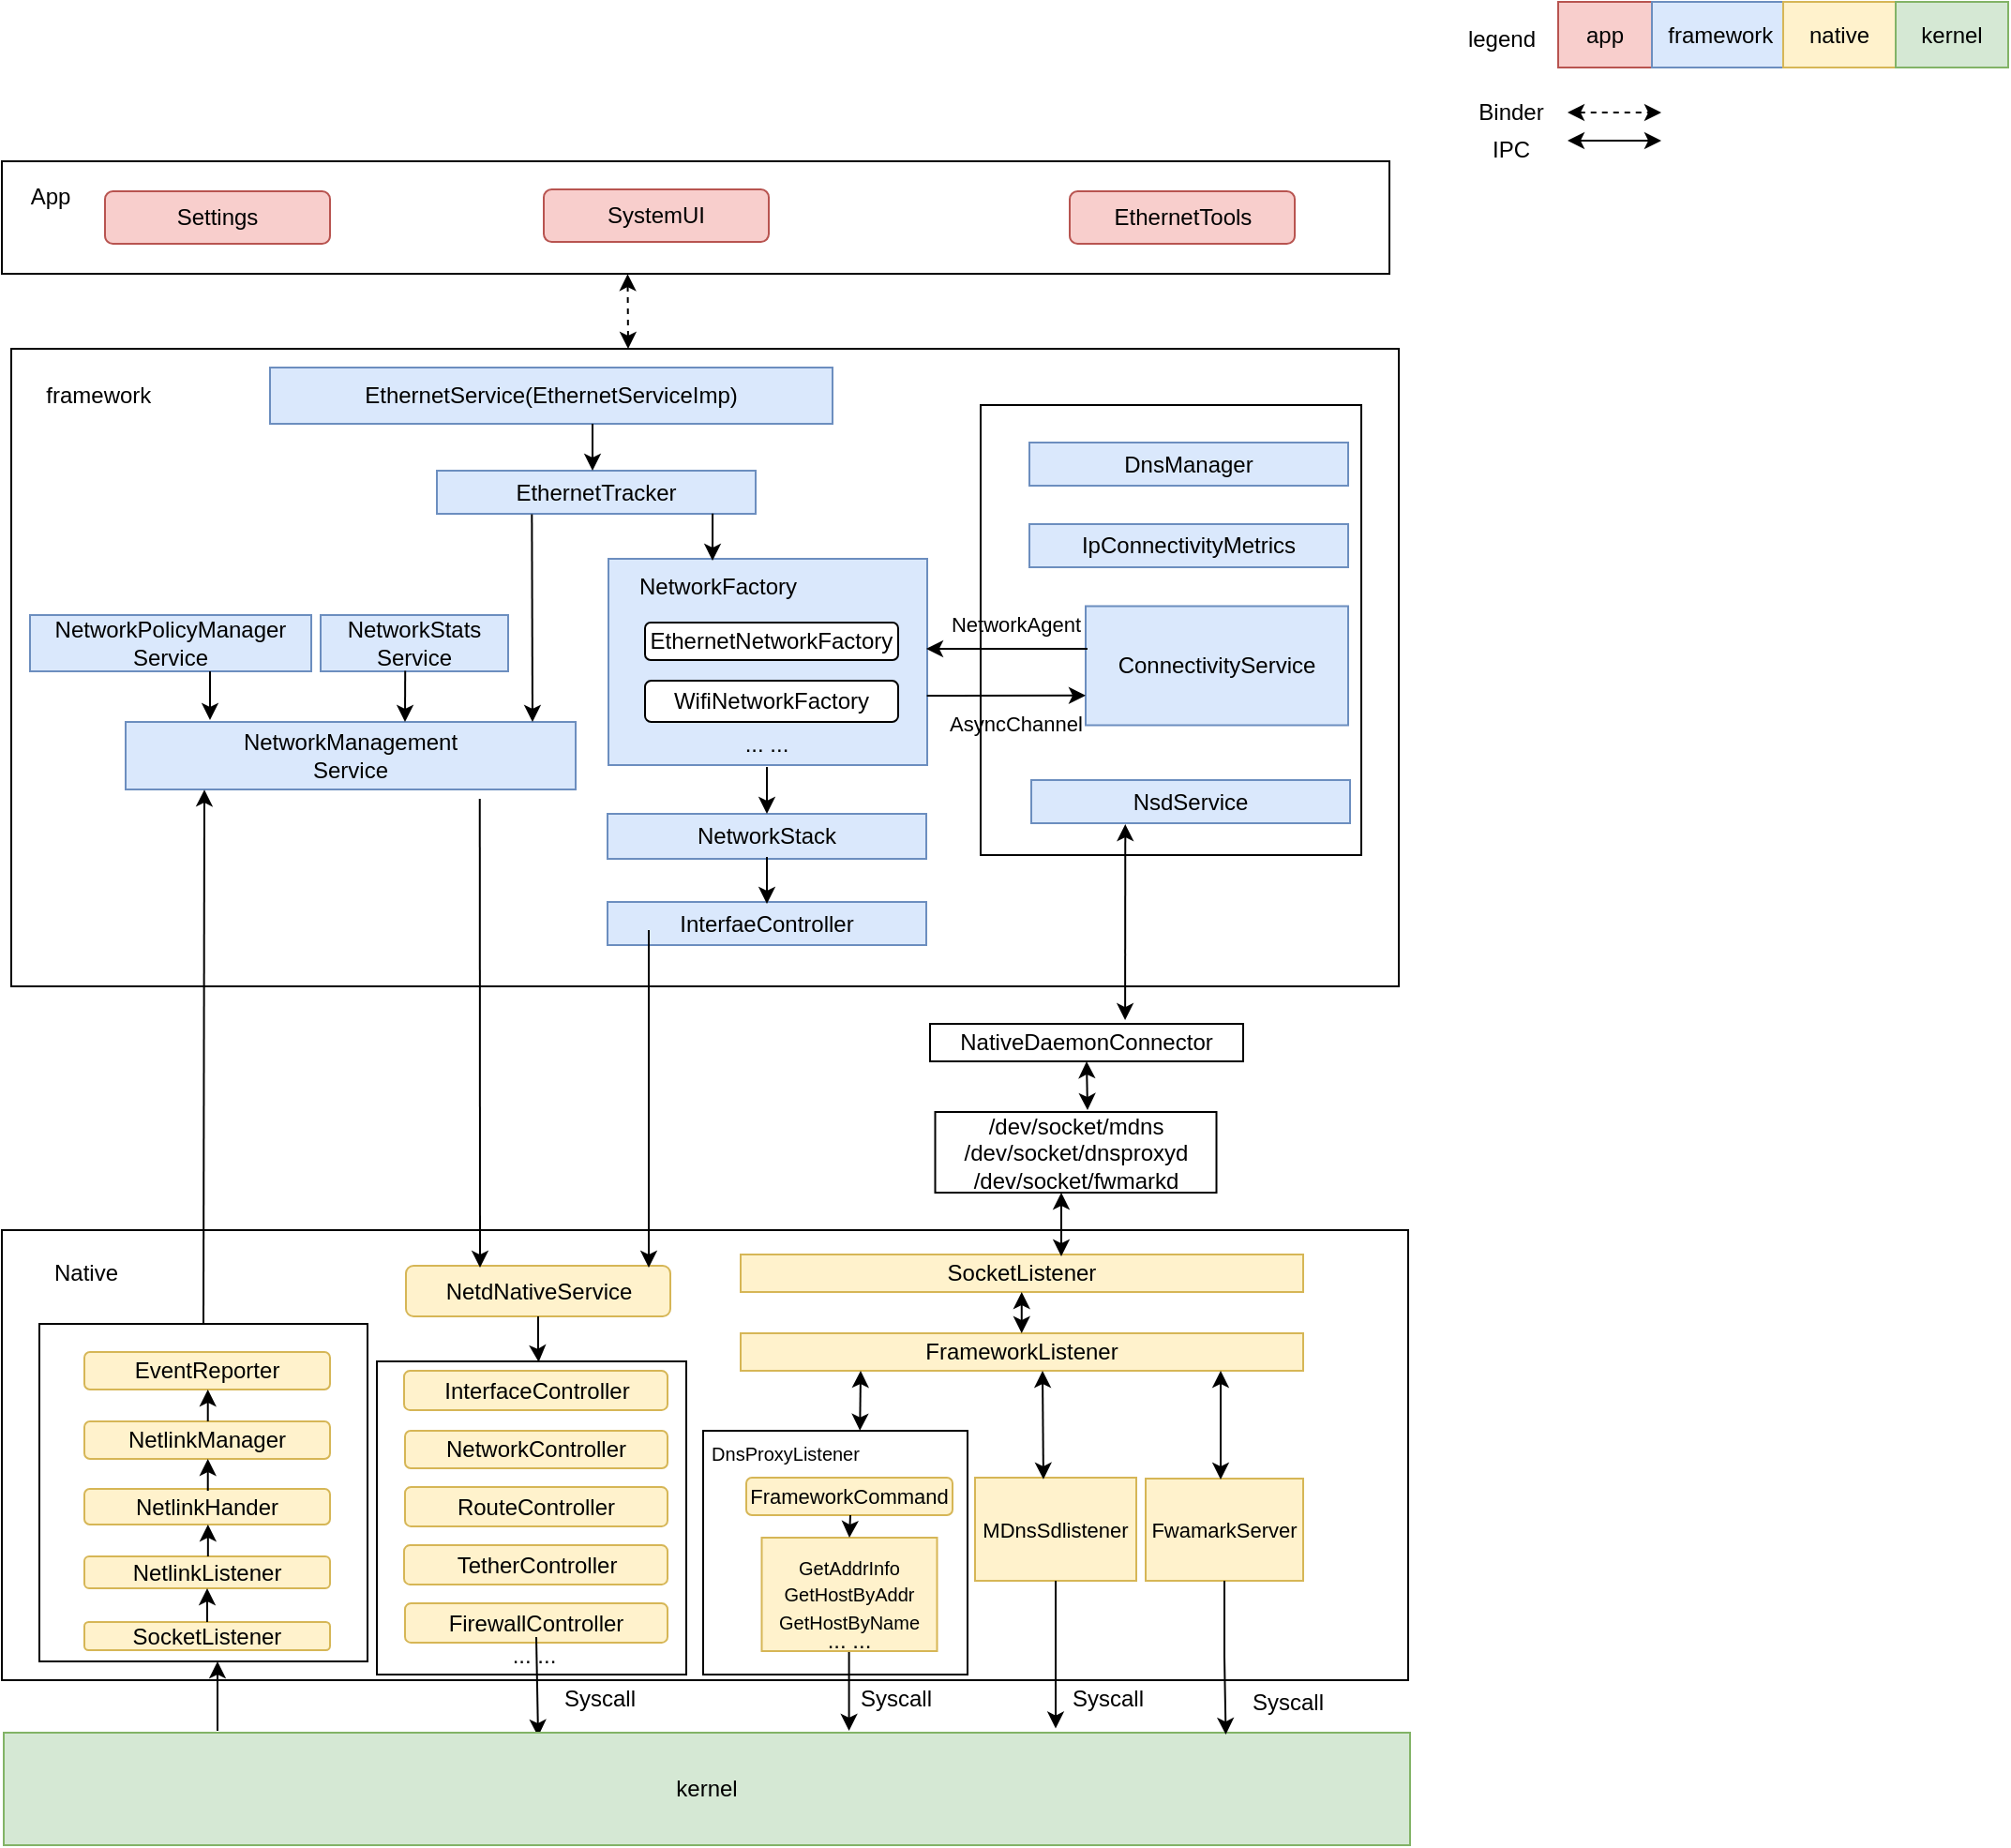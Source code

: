 <mxfile version="24.5.2" type="github">
  <diagram name="Page-1" id="ypFpSjnY-nM-vC0Ch0rk">
    <mxGraphModel dx="2029" dy="1083" grid="1" gridSize="10" guides="1" tooltips="1" connect="1" arrows="1" fold="1" page="1" pageScale="1" pageWidth="850" pageHeight="1100" math="0" shadow="0">
      <root>
        <mxCell id="0" />
        <mxCell id="1" parent="0" />
        <mxCell id="rQHS-cNuqRbLnr64Dw13-1" value="EthernetService(EthernetServiceImp)" style="rounded=0;whiteSpace=wrap;html=1;fillStyle=auto;fillColor=#dae8fc;strokeColor=#6c8ebf;" vertex="1" parent="1">
          <mxGeometry x="673" y="230" width="300" height="30" as="geometry" />
        </mxCell>
        <mxCell id="rQHS-cNuqRbLnr64Dw13-2" value="EthernetTracker" style="rounded=0;whiteSpace=wrap;html=1;fillStyle=auto;fillColor=#dae8fc;strokeColor=#6c8ebf;" vertex="1" parent="1">
          <mxGeometry x="762" y="285" width="170" height="23" as="geometry" />
        </mxCell>
        <mxCell id="rQHS-cNuqRbLnr64Dw13-3" value="NetworkPolicyManager&lt;div&gt;Service&lt;/div&gt;" style="rounded=0;whiteSpace=wrap;html=1;fillStyle=auto;fillColor=#dae8fc;strokeColor=#6c8ebf;" vertex="1" parent="1">
          <mxGeometry x="545" y="362" width="150" height="30" as="geometry" />
        </mxCell>
        <mxCell id="rQHS-cNuqRbLnr64Dw13-4" value="NetworkStats&lt;div&gt;Service&lt;/div&gt;" style="rounded=0;whiteSpace=wrap;html=1;fillStyle=auto;fillColor=#dae8fc;strokeColor=#6c8ebf;" vertex="1" parent="1">
          <mxGeometry x="700" y="362" width="100" height="30" as="geometry" />
        </mxCell>
        <mxCell id="rQHS-cNuqRbLnr64Dw13-5" value="NetworkManagement&lt;div&gt;Service&lt;/div&gt;" style="rounded=0;whiteSpace=wrap;html=1;fillStyle=auto;fillColor=#dae8fc;strokeColor=#6c8ebf;" vertex="1" parent="1">
          <mxGeometry x="596" y="419" width="240" height="36" as="geometry" />
        </mxCell>
        <mxCell id="rQHS-cNuqRbLnr64Dw13-6" value="" style="rounded=0;whiteSpace=wrap;html=1;fillStyle=auto;fillColor=#dae8fc;strokeColor=#6c8ebf;" vertex="1" parent="1">
          <mxGeometry x="853.5" y="332" width="170" height="110" as="geometry" />
        </mxCell>
        <mxCell id="rQHS-cNuqRbLnr64Dw13-7" value="EthernetNetworkFactory" style="rounded=1;whiteSpace=wrap;html=1;" vertex="1" parent="1">
          <mxGeometry x="873" y="366" width="135" height="20" as="geometry" />
        </mxCell>
        <mxCell id="rQHS-cNuqRbLnr64Dw13-8" value="WifiNetworkFactory" style="rounded=1;whiteSpace=wrap;html=1;" vertex="1" parent="1">
          <mxGeometry x="873" y="397" width="135" height="22" as="geometry" />
        </mxCell>
        <mxCell id="rQHS-cNuqRbLnr64Dw13-10" value="NetworkFactory" style="text;html=1;align=center;verticalAlign=middle;whiteSpace=wrap;rounded=0;" vertex="1" parent="1">
          <mxGeometry x="882" y="332" width="60" height="30" as="geometry" />
        </mxCell>
        <mxCell id="rQHS-cNuqRbLnr64Dw13-12" value="NetworkStack" style="rounded=0;whiteSpace=wrap;html=1;fillStyle=auto;fillColor=#dae8fc;strokeColor=#6c8ebf;" vertex="1" parent="1">
          <mxGeometry x="853" y="468" width="170" height="24" as="geometry" />
        </mxCell>
        <mxCell id="rQHS-cNuqRbLnr64Dw13-13" value="InterfaeController" style="rounded=0;whiteSpace=wrap;html=1;fillStyle=auto;fillColor=#dae8fc;strokeColor=#6c8ebf;" vertex="1" parent="1">
          <mxGeometry x="853" y="515" width="170" height="23" as="geometry" />
        </mxCell>
        <mxCell id="rQHS-cNuqRbLnr64Dw13-14" value="... ..." style="text;html=1;align=center;verticalAlign=middle;whiteSpace=wrap;rounded=0;" vertex="1" parent="1">
          <mxGeometry x="908" y="421" width="60" height="20" as="geometry" />
        </mxCell>
        <mxCell id="rQHS-cNuqRbLnr64Dw13-16" value="" style="rounded=0;whiteSpace=wrap;html=1;" vertex="1" parent="1">
          <mxGeometry x="1052" y="250" width="203" height="240" as="geometry" />
        </mxCell>
        <mxCell id="rQHS-cNuqRbLnr64Dw13-17" value="DnsManager" style="rounded=0;whiteSpace=wrap;html=1;fillStyle=auto;fillColor=#dae8fc;strokeColor=#6c8ebf;" vertex="1" parent="1">
          <mxGeometry x="1078" y="270" width="170" height="23" as="geometry" />
        </mxCell>
        <mxCell id="rQHS-cNuqRbLnr64Dw13-18" value="IpConnectivityMetrics" style="rounded=0;whiteSpace=wrap;html=1;fillStyle=auto;fillColor=#dae8fc;strokeColor=#6c8ebf;" vertex="1" parent="1">
          <mxGeometry x="1078" y="313.5" width="170" height="23" as="geometry" />
        </mxCell>
        <mxCell id="rQHS-cNuqRbLnr64Dw13-19" value="NsdService" style="rounded=0;whiteSpace=wrap;html=1;fillStyle=auto;fillColor=#dae8fc;strokeColor=#6c8ebf;" vertex="1" parent="1">
          <mxGeometry x="1079" y="450" width="170" height="23" as="geometry" />
        </mxCell>
        <mxCell id="rQHS-cNuqRbLnr64Dw13-20" value="ConnectivityService" style="rounded=0;whiteSpace=wrap;html=1;fillStyle=auto;fillColor=#dae8fc;strokeColor=#6c8ebf;" vertex="1" parent="1">
          <mxGeometry x="1108" y="357.25" width="140" height="63.5" as="geometry" />
        </mxCell>
        <mxCell id="rQHS-cNuqRbLnr64Dw13-24" value="" style="verticalLabelPosition=bottom;verticalAlign=top;html=1;shape=mxgraph.basic.rect;fillColor2=none;strokeWidth=1;size=20;indent=5;fillColor=none;" vertex="1" parent="1">
          <mxGeometry x="535" y="220" width="740" height="340" as="geometry" />
        </mxCell>
        <mxCell id="rQHS-cNuqRbLnr64Dw13-25" value="legend" style="text;html=1;align=center;verticalAlign=middle;whiteSpace=wrap;rounded=0;" vertex="1" parent="1">
          <mxGeometry x="1300" y="40" width="60" height="30" as="geometry" />
        </mxCell>
        <mxCell id="rQHS-cNuqRbLnr64Dw13-26" value="" style="endArrow=classic;startArrow=classic;html=1;rounded=0;" edge="1" parent="1">
          <mxGeometry width="50" height="50" relative="1" as="geometry">
            <mxPoint x="1365" y="109" as="sourcePoint" />
            <mxPoint x="1415" y="109" as="targetPoint" />
          </mxGeometry>
        </mxCell>
        <mxCell id="rQHS-cNuqRbLnr64Dw13-27" value="" style="endArrow=classic;startArrow=classic;html=1;rounded=0;dashed=1;" edge="1" parent="1">
          <mxGeometry width="50" height="50" relative="1" as="geometry">
            <mxPoint x="1365" y="94" as="sourcePoint" />
            <mxPoint x="1415" y="94" as="targetPoint" />
          </mxGeometry>
        </mxCell>
        <mxCell id="rQHS-cNuqRbLnr64Dw13-28" value="app" style="rounded=0;whiteSpace=wrap;html=1;fillColor=#f8cecc;strokeColor=#b85450;" vertex="1" parent="1">
          <mxGeometry x="1360" y="35" width="50" height="35" as="geometry" />
        </mxCell>
        <mxCell id="rQHS-cNuqRbLnr64Dw13-29" value="&amp;nbsp;framework" style="rounded=0;whiteSpace=wrap;html=1;fillColor=#dae8fc;strokeColor=#6c8ebf;" vertex="1" parent="1">
          <mxGeometry x="1410" y="35" width="70" height="35" as="geometry" />
        </mxCell>
        <mxCell id="rQHS-cNuqRbLnr64Dw13-30" value="native" style="rounded=0;whiteSpace=wrap;html=1;fillColor=#fff2cc;strokeColor=#d6b656;" vertex="1" parent="1">
          <mxGeometry x="1480" y="35" width="60" height="35" as="geometry" />
        </mxCell>
        <mxCell id="rQHS-cNuqRbLnr64Dw13-31" value="kernel" style="rounded=0;whiteSpace=wrap;html=1;fillColor=#d5e8d4;strokeColor=#82b366;" vertex="1" parent="1">
          <mxGeometry x="1540" y="35" width="60" height="35" as="geometry" />
        </mxCell>
        <mxCell id="rQHS-cNuqRbLnr64Dw13-32" value="Binder" style="text;html=1;align=center;verticalAlign=middle;whiteSpace=wrap;rounded=0;" vertex="1" parent="1">
          <mxGeometry x="1305" y="79" width="60" height="30" as="geometry" />
        </mxCell>
        <mxCell id="rQHS-cNuqRbLnr64Dw13-33" value="IPC" style="text;html=1;align=center;verticalAlign=middle;whiteSpace=wrap;rounded=0;" vertex="1" parent="1">
          <mxGeometry x="1305" y="99" width="60" height="30" as="geometry" />
        </mxCell>
        <mxCell id="rQHS-cNuqRbLnr64Dw13-35" value="" style="endArrow=classic;html=1;rounded=0;entryX=0;entryY=0.75;entryDx=0;entryDy=0;exitX=0.999;exitY=0.664;exitDx=0;exitDy=0;exitPerimeter=0;" edge="1" parent="1" source="rQHS-cNuqRbLnr64Dw13-6" target="rQHS-cNuqRbLnr64Dw13-20">
          <mxGeometry width="50" height="50" relative="1" as="geometry">
            <mxPoint x="1035" y="405" as="sourcePoint" />
            <mxPoint x="1095" y="390" as="targetPoint" />
          </mxGeometry>
        </mxCell>
        <mxCell id="rQHS-cNuqRbLnr64Dw13-36" value="" style="endArrow=classic;html=1;rounded=0;entryX=0.997;entryY=0.436;entryDx=0;entryDy=0;entryPerimeter=0;exitX=0.007;exitY=0.358;exitDx=0;exitDy=0;exitPerimeter=0;" edge="1" parent="1" source="rQHS-cNuqRbLnr64Dw13-20" target="rQHS-cNuqRbLnr64Dw13-6">
          <mxGeometry width="50" height="50" relative="1" as="geometry">
            <mxPoint x="1105" y="220" as="sourcePoint" />
            <mxPoint x="1155" y="170" as="targetPoint" />
          </mxGeometry>
        </mxCell>
        <mxCell id="rQHS-cNuqRbLnr64Dw13-37" value="&lt;font style=&quot;font-size: 11px;&quot;&gt;AsyncChannel&lt;/font&gt;" style="text;html=1;align=center;verticalAlign=middle;whiteSpace=wrap;rounded=0;" vertex="1" parent="1">
          <mxGeometry x="1031" y="410" width="80" height="20" as="geometry" />
        </mxCell>
        <mxCell id="rQHS-cNuqRbLnr64Dw13-38" value="&lt;font style=&quot;font-size: 11px;&quot;&gt;NetworkAgent&lt;/font&gt;" style="text;html=1;align=center;verticalAlign=middle;whiteSpace=wrap;rounded=0;" vertex="1" parent="1">
          <mxGeometry x="1031" y="357.25" width="80" height="20" as="geometry" />
        </mxCell>
        <mxCell id="rQHS-cNuqRbLnr64Dw13-42" value="" style="endArrow=classic;html=1;rounded=0;exitX=0.75;exitY=1;exitDx=0;exitDy=0;" edge="1" parent="1">
          <mxGeometry width="50" height="50" relative="1" as="geometry">
            <mxPoint x="641.0" y="392" as="sourcePoint" />
            <mxPoint x="641" y="418" as="targetPoint" />
          </mxGeometry>
        </mxCell>
        <mxCell id="rQHS-cNuqRbLnr64Dw13-43" value="" style="endArrow=classic;html=1;rounded=0;exitX=0.451;exitY=0.992;exitDx=0;exitDy=0;exitPerimeter=0;" edge="1" parent="1" source="rQHS-cNuqRbLnr64Dw13-4">
          <mxGeometry width="50" height="50" relative="1" as="geometry">
            <mxPoint x="827.9" y="383.21" as="sourcePoint" />
            <mxPoint x="745" y="419" as="targetPoint" />
          </mxGeometry>
        </mxCell>
        <mxCell id="rQHS-cNuqRbLnr64Dw13-44" value="" style="endArrow=classic;html=1;rounded=0;exitX=0.298;exitY=1.009;exitDx=0;exitDy=0;exitPerimeter=0;" edge="1" parent="1" source="rQHS-cNuqRbLnr64Dw13-2">
          <mxGeometry width="50" height="50" relative="1" as="geometry">
            <mxPoint x="813" y="392" as="sourcePoint" />
            <mxPoint x="813" y="419" as="targetPoint" />
          </mxGeometry>
        </mxCell>
        <mxCell id="rQHS-cNuqRbLnr64Dw13-45" value="" style="endArrow=classic;html=1;rounded=0;exitX=0.865;exitY=0.993;exitDx=0;exitDy=0;exitPerimeter=0;" edge="1" parent="1" source="rQHS-cNuqRbLnr64Dw13-2">
          <mxGeometry width="50" height="50" relative="1" as="geometry">
            <mxPoint x="909" y="310" as="sourcePoint" />
            <mxPoint x="909" y="333" as="targetPoint" />
          </mxGeometry>
        </mxCell>
        <mxCell id="rQHS-cNuqRbLnr64Dw13-46" value="" style="endArrow=classic;html=1;rounded=0;exitX=0.865;exitY=0.993;exitDx=0;exitDy=0;exitPerimeter=0;" edge="1" parent="1">
          <mxGeometry width="50" height="50" relative="1" as="geometry">
            <mxPoint x="845" y="260" as="sourcePoint" />
            <mxPoint x="845" y="285" as="targetPoint" />
          </mxGeometry>
        </mxCell>
        <mxCell id="rQHS-cNuqRbLnr64Dw13-47" value="" style="endArrow=classic;html=1;rounded=0;exitX=0.865;exitY=0.993;exitDx=0;exitDy=0;exitPerimeter=0;" edge="1" parent="1">
          <mxGeometry width="50" height="50" relative="1" as="geometry">
            <mxPoint x="938" y="443" as="sourcePoint" />
            <mxPoint x="938" y="468" as="targetPoint" />
          </mxGeometry>
        </mxCell>
        <mxCell id="rQHS-cNuqRbLnr64Dw13-48" value="" style="endArrow=classic;html=1;rounded=0;exitX=0.865;exitY=0.993;exitDx=0;exitDy=0;exitPerimeter=0;" edge="1" parent="1">
          <mxGeometry width="50" height="50" relative="1" as="geometry">
            <mxPoint x="938" y="491" as="sourcePoint" />
            <mxPoint x="938" y="516" as="targetPoint" />
          </mxGeometry>
        </mxCell>
        <mxCell id="rQHS-cNuqRbLnr64Dw13-49" value="" style="rounded=0;whiteSpace=wrap;html=1;" vertex="1" parent="1">
          <mxGeometry x="530" y="120" width="740" height="60" as="geometry" />
        </mxCell>
        <mxCell id="rQHS-cNuqRbLnr64Dw13-50" value="Settings" style="rounded=1;whiteSpace=wrap;html=1;fillColor=#f8cecc;strokeColor=#b85450;" vertex="1" parent="1">
          <mxGeometry x="585" y="136" width="120" height="28" as="geometry" />
        </mxCell>
        <mxCell id="rQHS-cNuqRbLnr64Dw13-51" value="SystemUI" style="rounded=1;whiteSpace=wrap;html=1;fillColor=#f8cecc;strokeColor=#b85450;" vertex="1" parent="1">
          <mxGeometry x="819" y="135" width="120" height="28" as="geometry" />
        </mxCell>
        <mxCell id="rQHS-cNuqRbLnr64Dw13-52" value="EthernetTools" style="rounded=1;whiteSpace=wrap;html=1;fillColor=#f8cecc;strokeColor=#b85450;" vertex="1" parent="1">
          <mxGeometry x="1099.5" y="136" width="120" height="28" as="geometry" />
        </mxCell>
        <mxCell id="rQHS-cNuqRbLnr64Dw13-54" value="SocketListener" style="rounded=0;whiteSpace=wrap;html=1;fillStyle=auto;fillColor=#fff2cc;strokeColor=#d6b656;" vertex="1" parent="1">
          <mxGeometry x="924" y="703" width="300" height="20" as="geometry" />
        </mxCell>
        <mxCell id="rQHS-cNuqRbLnr64Dw13-69" value="TetherController" style="rounded=1;whiteSpace=wrap;html=1;fillStyle=auto;fillColor=#fff2cc;strokeColor=#d6b656;" vertex="1" parent="1">
          <mxGeometry x="744.5" y="858" width="140.5" height="21" as="geometry" />
        </mxCell>
        <mxCell id="rQHS-cNuqRbLnr64Dw13-71" value="RouteController" style="whiteSpace=wrap;html=1;fillColor=#fff2cc;strokeColor=#d6b656;rounded=1;fillStyle=auto;" vertex="1" parent="1">
          <mxGeometry x="745" y="827" width="140" height="21" as="geometry" />
        </mxCell>
        <mxCell id="rQHS-cNuqRbLnr64Dw13-73" value="NetworkController" style="whiteSpace=wrap;html=1;fillColor=#fff2cc;strokeColor=#d6b656;rounded=1;fillStyle=auto;" vertex="1" parent="1">
          <mxGeometry x="745" y="797" width="140" height="20" as="geometry" />
        </mxCell>
        <mxCell id="rQHS-cNuqRbLnr64Dw13-75" value="InterfaceController" style="whiteSpace=wrap;html=1;fillColor=#fff2cc;strokeColor=#d6b656;rounded=1;fillStyle=auto;glass=0;" vertex="1" parent="1">
          <mxGeometry x="744.5" y="765" width="140.5" height="21" as="geometry" />
        </mxCell>
        <mxCell id="rQHS-cNuqRbLnr64Dw13-76" value="NetdNativeService" style="whiteSpace=wrap;html=1;fillColor=#fff2cc;strokeColor=#d6b656;rounded=1;fillStyle=auto;" vertex="1" parent="1">
          <mxGeometry x="745.5" y="709" width="141" height="27" as="geometry" />
        </mxCell>
        <mxCell id="rQHS-cNuqRbLnr64Dw13-78" value="FirewallController" style="rounded=1;whiteSpace=wrap;html=1;fillStyle=auto;fillColor=#fff2cc;strokeColor=#d6b656;" vertex="1" parent="1">
          <mxGeometry x="745" y="889" width="140" height="21" as="geometry" />
        </mxCell>
        <mxCell id="rQHS-cNuqRbLnr64Dw13-81" value="EventReporter" style="rounded=1;whiteSpace=wrap;html=1;fillColor=#fff2cc;strokeColor=#d6b656;" vertex="1" parent="1">
          <mxGeometry x="574" y="755" width="131" height="20" as="geometry" />
        </mxCell>
        <mxCell id="rQHS-cNuqRbLnr64Dw13-83" value="NetlinkManager" style="rounded=1;whiteSpace=wrap;html=1;fillColor=#fff2cc;strokeColor=#d6b656;" vertex="1" parent="1">
          <mxGeometry x="574" y="792" width="131" height="20" as="geometry" />
        </mxCell>
        <mxCell id="rQHS-cNuqRbLnr64Dw13-84" value="NetlinkHander" style="rounded=1;whiteSpace=wrap;html=1;fillColor=#fff2cc;strokeColor=#d6b656;" vertex="1" parent="1">
          <mxGeometry x="574" y="828" width="131" height="19" as="geometry" />
        </mxCell>
        <mxCell id="rQHS-cNuqRbLnr64Dw13-87" value="NetlinkListener" style="rounded=1;whiteSpace=wrap;html=1;fillColor=#fff2cc;strokeColor=#d6b656;" vertex="1" parent="1">
          <mxGeometry x="574" y="864" width="131" height="17" as="geometry" />
        </mxCell>
        <mxCell id="rQHS-cNuqRbLnr64Dw13-88" value="SocketListener" style="rounded=1;whiteSpace=wrap;html=1;fillColor=#fff2cc;strokeColor=#d6b656;" vertex="1" parent="1">
          <mxGeometry x="574" y="899" width="131" height="15" as="geometry" />
        </mxCell>
        <mxCell id="rQHS-cNuqRbLnr64Dw13-89" value="" style="endArrow=classic;html=1;rounded=0;entryX=0.5;entryY=1;entryDx=0;entryDy=0;exitX=0.5;exitY=0;exitDx=0;exitDy=0;" edge="1" parent="1" source="rQHS-cNuqRbLnr64Dw13-88" target="rQHS-cNuqRbLnr64Dw13-87">
          <mxGeometry width="50" height="50" relative="1" as="geometry">
            <mxPoint x="505" y="943" as="sourcePoint" />
            <mxPoint x="555" y="893" as="targetPoint" />
          </mxGeometry>
        </mxCell>
        <mxCell id="rQHS-cNuqRbLnr64Dw13-94" value="" style="endArrow=classic;html=1;rounded=0;entryX=0.5;entryY=1;entryDx=0;entryDy=0;exitX=0.5;exitY=0;exitDx=0;exitDy=0;" edge="1" parent="1">
          <mxGeometry width="50" height="50" relative="1" as="geometry">
            <mxPoint x="639.92" y="864" as="sourcePoint" />
            <mxPoint x="639.92" y="847" as="targetPoint" />
          </mxGeometry>
        </mxCell>
        <mxCell id="rQHS-cNuqRbLnr64Dw13-95" value="" style="endArrow=classic;html=1;rounded=0;entryX=0.5;entryY=1;entryDx=0;entryDy=0;exitX=0.5;exitY=0;exitDx=0;exitDy=0;" edge="1" parent="1">
          <mxGeometry width="50" height="50" relative="1" as="geometry">
            <mxPoint x="639.86" y="829" as="sourcePoint" />
            <mxPoint x="639.86" y="812" as="targetPoint" />
          </mxGeometry>
        </mxCell>
        <mxCell id="rQHS-cNuqRbLnr64Dw13-96" value="" style="endArrow=classic;html=1;rounded=0;entryX=0.5;entryY=1;entryDx=0;entryDy=0;exitX=0.5;exitY=0;exitDx=0;exitDy=0;" edge="1" parent="1">
          <mxGeometry width="50" height="50" relative="1" as="geometry">
            <mxPoint x="639.86" y="792" as="sourcePoint" />
            <mxPoint x="639.86" y="775" as="targetPoint" />
          </mxGeometry>
        </mxCell>
        <mxCell id="rQHS-cNuqRbLnr64Dw13-100" value="" style="rounded=0;whiteSpace=wrap;html=1;fillColor=none;" vertex="1" parent="1">
          <mxGeometry x="550" y="740" width="175" height="180" as="geometry" />
        </mxCell>
        <mxCell id="rQHS-cNuqRbLnr64Dw13-101" value="" style="rounded=0;whiteSpace=wrap;html=1;fillColor=none;strokeColor=#000000;" vertex="1" parent="1">
          <mxGeometry x="730" y="760" width="165" height="167" as="geometry" />
        </mxCell>
        <mxCell id="rQHS-cNuqRbLnr64Dw13-102" value="... ..." style="text;html=1;align=center;verticalAlign=middle;whiteSpace=wrap;rounded=0;" vertex="1" parent="1">
          <mxGeometry x="785" y="912" width="58" height="10" as="geometry" />
        </mxCell>
        <mxCell id="rQHS-cNuqRbLnr64Dw13-104" value="" style="rounded=0;whiteSpace=wrap;html=1;" vertex="1" parent="1">
          <mxGeometry x="904" y="797" width="141" height="130" as="geometry" />
        </mxCell>
        <mxCell id="rQHS-cNuqRbLnr64Dw13-105" value="FrameworkListener" style="rounded=0;whiteSpace=wrap;html=1;fillStyle=auto;fillColor=#fff2cc;strokeColor=#d6b656;" vertex="1" parent="1">
          <mxGeometry x="924" y="745" width="300" height="20" as="geometry" />
        </mxCell>
        <mxCell id="rQHS-cNuqRbLnr64Dw13-107" value="&lt;font style=&quot;font-size: 11px;&quot;&gt;FrameworkCommand&lt;/font&gt;" style="rounded=1;whiteSpace=wrap;html=1;fillColor=#fff2cc;strokeColor=#d6b656;" vertex="1" parent="1">
          <mxGeometry x="927" y="822" width="110" height="20" as="geometry" />
        </mxCell>
        <mxCell id="rQHS-cNuqRbLnr64Dw13-108" value="&lt;font style=&quot;font-size: 10px;&quot;&gt;GetAddrInfo&lt;/font&gt;&lt;div&gt;&lt;font style=&quot;font-size: 10px;&quot;&gt;GetHostByAddr&lt;/font&gt;&lt;/div&gt;&lt;div&gt;&lt;font style=&quot;font-size: 10px;&quot;&gt;GetHostByName&lt;/font&gt;&lt;/div&gt;" style="rounded=0;whiteSpace=wrap;html=1;fillColor=#fff2cc;strokeColor=#d6b656;" vertex="1" parent="1">
          <mxGeometry x="935.25" y="854" width="93.5" height="60.5" as="geometry" />
        </mxCell>
        <mxCell id="rQHS-cNuqRbLnr64Dw13-109" value="... ..." style="text;html=1;align=center;verticalAlign=middle;whiteSpace=wrap;rounded=0;" vertex="1" parent="1">
          <mxGeometry x="952" y="904" width="60" height="10" as="geometry" />
        </mxCell>
        <mxCell id="rQHS-cNuqRbLnr64Dw13-111" value="" style="endArrow=classic;html=1;rounded=0;entryX=0.5;entryY=0;entryDx=0;entryDy=0;" edge="1" parent="1" target="rQHS-cNuqRbLnr64Dw13-108">
          <mxGeometry width="50" height="50" relative="1" as="geometry">
            <mxPoint x="982.5" y="842" as="sourcePoint" />
            <mxPoint x="982.832" y="863.17" as="targetPoint" />
          </mxGeometry>
        </mxCell>
        <mxCell id="rQHS-cNuqRbLnr64Dw13-112" value="&lt;font style=&quot;font-size: 10px;&quot;&gt;DnsProxyListener&lt;/font&gt;" style="text;html=1;align=center;verticalAlign=middle;whiteSpace=wrap;rounded=0;" vertex="1" parent="1">
          <mxGeometry x="906" y="804" width="84" height="9" as="geometry" />
        </mxCell>
        <mxCell id="rQHS-cNuqRbLnr64Dw13-114" value="&lt;font style=&quot;font-size: 11px;&quot;&gt;MDnsSdlistener&lt;/font&gt;" style="rounded=0;whiteSpace=wrap;html=1;fillColor=#fff2cc;strokeColor=#d6b656;" vertex="1" parent="1">
          <mxGeometry x="1049" y="822" width="86" height="55" as="geometry" />
        </mxCell>
        <mxCell id="rQHS-cNuqRbLnr64Dw13-115" value="&lt;font style=&quot;font-size: 11px;&quot;&gt;FwamarkServer&lt;/font&gt;" style="rounded=0;whiteSpace=wrap;html=1;fillColor=#fff2cc;strokeColor=#d6b656;" vertex="1" parent="1">
          <mxGeometry x="1140" y="822.5" width="84" height="54.5" as="geometry" />
        </mxCell>
        <mxCell id="rQHS-cNuqRbLnr64Dw13-121" value="" style="endArrow=classic;startArrow=classic;html=1;rounded=0;exitX=0.593;exitY=-0.001;exitDx=0;exitDy=0;exitPerimeter=0;" edge="1" parent="1" source="rQHS-cNuqRbLnr64Dw13-104">
          <mxGeometry width="50" height="50" relative="1" as="geometry">
            <mxPoint x="938" y="815" as="sourcePoint" />
            <mxPoint x="988" y="765" as="targetPoint" />
          </mxGeometry>
        </mxCell>
        <mxCell id="rQHS-cNuqRbLnr64Dw13-122" value="" style="endArrow=classic;startArrow=classic;html=1;rounded=0;exitX=0.424;exitY=0.017;exitDx=0;exitDy=0;exitPerimeter=0;" edge="1" parent="1" source="rQHS-cNuqRbLnr64Dw13-114">
          <mxGeometry width="50" height="50" relative="1" as="geometry">
            <mxPoint x="1085" y="797" as="sourcePoint" />
            <mxPoint x="1085" y="765" as="targetPoint" />
          </mxGeometry>
        </mxCell>
        <mxCell id="rQHS-cNuqRbLnr64Dw13-123" value="" style="endArrow=classic;startArrow=classic;html=1;rounded=0;exitX=0.424;exitY=0.017;exitDx=0;exitDy=0;exitPerimeter=0;" edge="1" parent="1">
          <mxGeometry width="50" height="50" relative="1" as="geometry">
            <mxPoint x="1180" y="823" as="sourcePoint" />
            <mxPoint x="1180" y="765" as="targetPoint" />
          </mxGeometry>
        </mxCell>
        <mxCell id="rQHS-cNuqRbLnr64Dw13-124" value="" style="endArrow=classic;startArrow=classic;html=1;rounded=0;exitX=0.593;exitY=-0.001;exitDx=0;exitDy=0;exitPerimeter=0;" edge="1" parent="1">
          <mxGeometry width="50" height="50" relative="1" as="geometry">
            <mxPoint x="1073.88" y="745" as="sourcePoint" />
            <mxPoint x="1073.88" y="723" as="targetPoint" />
          </mxGeometry>
        </mxCell>
        <mxCell id="rQHS-cNuqRbLnr64Dw13-128" value="" style="endArrow=classic;html=1;rounded=0;exitX=0.534;exitY=1.002;exitDx=0;exitDy=0;exitPerimeter=0;entryX=0.38;entryY=0.033;entryDx=0;entryDy=0;entryPerimeter=0;" edge="1" parent="1" target="rQHS-cNuqRbLnr64Dw13-136">
          <mxGeometry width="50" height="50" relative="1" as="geometry">
            <mxPoint x="815.002" y="907.0" as="sourcePoint" />
            <mxPoint x="815" y="947" as="targetPoint" />
          </mxGeometry>
        </mxCell>
        <mxCell id="rQHS-cNuqRbLnr64Dw13-129" value="" style="endArrow=classic;html=1;rounded=0;exitX=0.534;exitY=1.002;exitDx=0;exitDy=0;exitPerimeter=0;" edge="1" parent="1">
          <mxGeometry width="50" height="50" relative="1" as="geometry">
            <mxPoint x="981.802" y="915" as="sourcePoint" />
            <mxPoint x="981.8" y="957" as="targetPoint" />
          </mxGeometry>
        </mxCell>
        <mxCell id="rQHS-cNuqRbLnr64Dw13-135" value="" style="rounded=0;whiteSpace=wrap;html=1;fillColor=none;" vertex="1" parent="1">
          <mxGeometry x="530" y="690" width="750" height="240" as="geometry" />
        </mxCell>
        <mxCell id="rQHS-cNuqRbLnr64Dw13-136" value="kernel" style="rounded=0;whiteSpace=wrap;html=1;fillColor=#d5e8d4;strokeColor=#82b366;" vertex="1" parent="1">
          <mxGeometry x="531" y="958" width="750" height="60" as="geometry" />
        </mxCell>
        <mxCell id="rQHS-cNuqRbLnr64Dw13-137" value="NativeDaemonConnector" style="rounded=0;whiteSpace=wrap;html=1;" vertex="1" parent="1">
          <mxGeometry x="1025" y="580" width="167" height="20" as="geometry" />
        </mxCell>
        <mxCell id="rQHS-cNuqRbLnr64Dw13-139" value="/dev/socket/mdns&lt;div&gt;&lt;span style=&quot;background-color: initial;&quot;&gt;/dev/socket/dnsproxyd&lt;/span&gt;&lt;div&gt;/dev/socket/fwmarkd&lt;/div&gt;&lt;/div&gt;" style="text;html=1;align=center;verticalAlign=middle;whiteSpace=wrap;rounded=0;glass=0;strokeColor=default;" vertex="1" parent="1">
          <mxGeometry x="1027.75" y="627" width="150" height="43" as="geometry" />
        </mxCell>
        <mxCell id="rQHS-cNuqRbLnr64Dw13-140" value="" style="endArrow=classic;startArrow=classic;html=1;rounded=0;" edge="1" parent="1">
          <mxGeometry width="50" height="50" relative="1" as="geometry">
            <mxPoint x="1095" y="704" as="sourcePoint" />
            <mxPoint x="1095" y="670" as="targetPoint" />
            <Array as="points" />
          </mxGeometry>
        </mxCell>
        <mxCell id="rQHS-cNuqRbLnr64Dw13-143" value="" style="endArrow=classic;html=1;rounded=0;exitX=0.5;exitY=0;exitDx=0;exitDy=0;entryX=0.175;entryY=1.002;entryDx=0;entryDy=0;entryPerimeter=0;" edge="1" parent="1" source="rQHS-cNuqRbLnr64Dw13-100" target="rQHS-cNuqRbLnr64Dw13-5">
          <mxGeometry width="50" height="50" relative="1" as="geometry">
            <mxPoint x="615" y="610" as="sourcePoint" />
            <mxPoint x="695" y="620" as="targetPoint" />
          </mxGeometry>
        </mxCell>
        <mxCell id="rQHS-cNuqRbLnr64Dw13-144" value="" style="endArrow=classic;html=1;rounded=0;exitX=0.787;exitY=1.139;exitDx=0;exitDy=0;exitPerimeter=0;" edge="1" parent="1" source="rQHS-cNuqRbLnr64Dw13-5">
          <mxGeometry width="50" height="50" relative="1" as="geometry">
            <mxPoint x="755" y="650" as="sourcePoint" />
            <mxPoint x="785" y="710" as="targetPoint" />
          </mxGeometry>
        </mxCell>
        <mxCell id="rQHS-cNuqRbLnr64Dw13-145" value="" style="endArrow=classic;html=1;rounded=0;" edge="1" parent="1">
          <mxGeometry width="50" height="50" relative="1" as="geometry">
            <mxPoint x="875" y="530" as="sourcePoint" />
            <mxPoint x="875" y="710" as="targetPoint" />
          </mxGeometry>
        </mxCell>
        <mxCell id="rQHS-cNuqRbLnr64Dw13-146" value="" style="endArrow=classic;startArrow=classic;html=1;rounded=0;entryX=0.295;entryY=1.024;entryDx=0;entryDy=0;entryPerimeter=0;exitX=0.623;exitY=-0.098;exitDx=0;exitDy=0;exitPerimeter=0;" edge="1" parent="1" source="rQHS-cNuqRbLnr64Dw13-137" target="rQHS-cNuqRbLnr64Dw13-19">
          <mxGeometry width="50" height="50" relative="1" as="geometry">
            <mxPoint x="1335" y="650" as="sourcePoint" />
            <mxPoint x="1145" y="530" as="targetPoint" />
          </mxGeometry>
        </mxCell>
        <mxCell id="rQHS-cNuqRbLnr64Dw13-147" value="" style="endArrow=classic;startArrow=classic;html=1;rounded=0;entryX=0.5;entryY=1;entryDx=0;entryDy=0;" edge="1" parent="1" target="rQHS-cNuqRbLnr64Dw13-137">
          <mxGeometry width="50" height="50" relative="1" as="geometry">
            <mxPoint x="1109" y="626" as="sourcePoint" />
            <mxPoint x="1315" y="610" as="targetPoint" />
          </mxGeometry>
        </mxCell>
        <mxCell id="rQHS-cNuqRbLnr64Dw13-148" style="edgeStyle=orthogonalEdgeStyle;rounded=0;orthogonalLoop=1;jettySize=auto;html=1;entryX=0.748;entryY=-0.037;entryDx=0;entryDy=0;entryPerimeter=0;" edge="1" parent="1" source="rQHS-cNuqRbLnr64Dw13-114" target="rQHS-cNuqRbLnr64Dw13-136">
          <mxGeometry relative="1" as="geometry" />
        </mxCell>
        <mxCell id="rQHS-cNuqRbLnr64Dw13-149" style="edgeStyle=orthogonalEdgeStyle;rounded=0;orthogonalLoop=1;jettySize=auto;html=1;entryX=0.869;entryY=0.017;entryDx=0;entryDy=0;entryPerimeter=0;" edge="1" parent="1" source="rQHS-cNuqRbLnr64Dw13-115" target="rQHS-cNuqRbLnr64Dw13-136">
          <mxGeometry relative="1" as="geometry" />
        </mxCell>
        <mxCell id="rQHS-cNuqRbLnr64Dw13-150" value="Syscall" style="text;html=1;align=center;verticalAlign=middle;whiteSpace=wrap;rounded=0;" vertex="1" parent="1">
          <mxGeometry x="819" y="930" width="60" height="20" as="geometry" />
        </mxCell>
        <mxCell id="rQHS-cNuqRbLnr64Dw13-151" value="Syscall" style="text;html=1;align=center;verticalAlign=middle;whiteSpace=wrap;rounded=0;" vertex="1" parent="1">
          <mxGeometry x="977" y="930" width="60" height="20" as="geometry" />
        </mxCell>
        <mxCell id="rQHS-cNuqRbLnr64Dw13-152" value="Syscall" style="text;html=1;align=center;verticalAlign=middle;whiteSpace=wrap;rounded=0;" vertex="1" parent="1">
          <mxGeometry x="1090" y="930" width="60" height="20" as="geometry" />
        </mxCell>
        <mxCell id="rQHS-cNuqRbLnr64Dw13-153" value="Syscall" style="text;html=1;align=center;verticalAlign=middle;whiteSpace=wrap;rounded=0;" vertex="1" parent="1">
          <mxGeometry x="1186" y="932" width="60" height="20" as="geometry" />
        </mxCell>
        <mxCell id="rQHS-cNuqRbLnr64Dw13-156" value="" style="endArrow=classic;html=1;rounded=0;exitX=0.152;exitY=-0.017;exitDx=0;exitDy=0;exitPerimeter=0;" edge="1" parent="1" source="rQHS-cNuqRbLnr64Dw13-136">
          <mxGeometry width="50" height="50" relative="1" as="geometry">
            <mxPoint x="595" y="970" as="sourcePoint" />
            <mxPoint x="645" y="920" as="targetPoint" />
          </mxGeometry>
        </mxCell>
        <mxCell id="rQHS-cNuqRbLnr64Dw13-157" value="" style="endArrow=classic;startArrow=classic;html=1;rounded=0;dashed=1;exitX=0.451;exitY=1.002;exitDx=0;exitDy=0;exitPerimeter=0;" edge="1" parent="1" source="rQHS-cNuqRbLnr64Dw13-49">
          <mxGeometry width="50" height="50" relative="1" as="geometry">
            <mxPoint x="1375" y="104" as="sourcePoint" />
            <mxPoint x="864" y="220" as="targetPoint" />
          </mxGeometry>
        </mxCell>
        <mxCell id="rQHS-cNuqRbLnr64Dw13-158" value="&amp;nbsp;framework" style="text;html=1;align=center;verticalAlign=middle;whiteSpace=wrap;rounded=0;" vertex="1" parent="1">
          <mxGeometry x="540" y="230" width="80" height="30" as="geometry" />
        </mxCell>
        <mxCell id="rQHS-cNuqRbLnr64Dw13-159" value="Native" style="text;html=1;align=center;verticalAlign=middle;whiteSpace=wrap;rounded=0;" vertex="1" parent="1">
          <mxGeometry x="545" y="698" width="60" height="30" as="geometry" />
        </mxCell>
        <mxCell id="rQHS-cNuqRbLnr64Dw13-160" value="App" style="text;html=1;align=center;verticalAlign=middle;whiteSpace=wrap;rounded=0;" vertex="1" parent="1">
          <mxGeometry x="531" y="129" width="50" height="20" as="geometry" />
        </mxCell>
        <mxCell id="rQHS-cNuqRbLnr64Dw13-163" style="edgeStyle=orthogonalEdgeStyle;rounded=0;orthogonalLoop=1;jettySize=auto;html=1;entryX=0.523;entryY=0.002;entryDx=0;entryDy=0;entryPerimeter=0;" edge="1" parent="1" source="rQHS-cNuqRbLnr64Dw13-76" target="rQHS-cNuqRbLnr64Dw13-101">
          <mxGeometry relative="1" as="geometry" />
        </mxCell>
      </root>
    </mxGraphModel>
  </diagram>
</mxfile>
